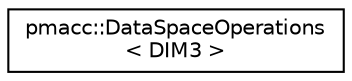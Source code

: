 digraph "Graphical Class Hierarchy"
{
 // LATEX_PDF_SIZE
  edge [fontname="Helvetica",fontsize="10",labelfontname="Helvetica",labelfontsize="10"];
  node [fontname="Helvetica",fontsize="10",shape=record];
  rankdir="LR";
  Node0 [label="pmacc::DataSpaceOperations\l\< DIM3 \>",height=0.2,width=0.4,color="black", fillcolor="white", style="filled",URL="$classpmacc_1_1_data_space_operations_3_01_d_i_m3_01_4.html",tooltip=" "];
}
